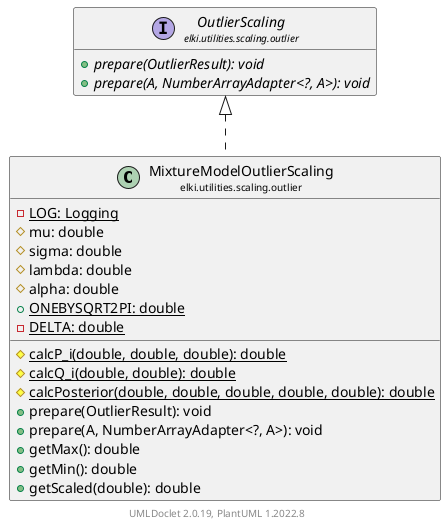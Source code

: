@startuml
    remove .*\.(Instance|Par|Parameterizer|Factory)$
    set namespaceSeparator none
    hide empty fields
    hide empty methods

    class "<size:14>MixtureModelOutlierScaling\n<size:10>elki.utilities.scaling.outlier" as elki.utilities.scaling.outlier.MixtureModelOutlierScaling [[MixtureModelOutlierScaling.html]] {
        {static} -LOG: Logging
        #mu: double
        #sigma: double
        #lambda: double
        #alpha: double
        {static} +ONEBYSQRT2PI: double
        {static} -DELTA: double
        {static} #calcP_i(double, double, double): double
        {static} #calcQ_i(double, double): double
        {static} #calcPosterior(double, double, double, double, double): double
        +prepare(OutlierResult): void
        +prepare(A, NumberArrayAdapter<?, A>): void
        +getMax(): double
        +getMin(): double
        +getScaled(double): double
    }

    interface "<size:14>OutlierScaling\n<size:10>elki.utilities.scaling.outlier" as elki.utilities.scaling.outlier.OutlierScaling [[OutlierScaling.html]] {
        {abstract} +prepare(OutlierResult): void
        {abstract} +prepare(A, NumberArrayAdapter<?, A>): void
    }

    elki.utilities.scaling.outlier.OutlierScaling <|.. elki.utilities.scaling.outlier.MixtureModelOutlierScaling

    center footer UMLDoclet 2.0.19, PlantUML 1.2022.8
@enduml
